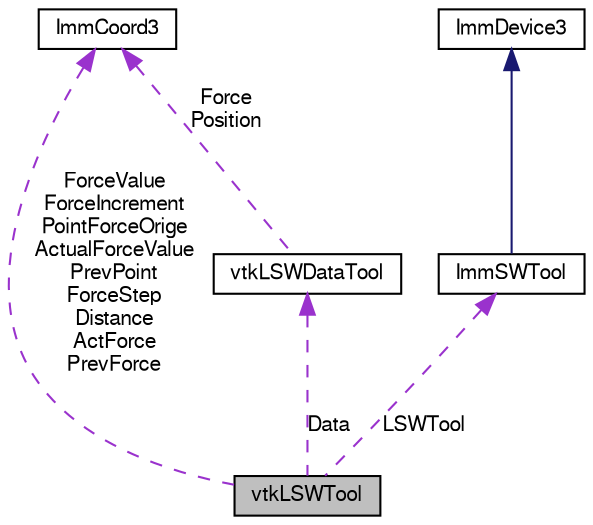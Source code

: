 digraph G
{
  bgcolor="transparent";
  edge [fontname="FreeSans",fontsize="10",labelfontname="FreeSans",labelfontsize="10"];
  node [fontname="FreeSans",fontsize="10",shape=record];
  Node1 [label="vtkLSWTool",height=0.2,width=0.4,color="black", fillcolor="grey75", style="filled" fontcolor="black"];
  Node2 -> Node1 [dir=back,color="darkorchid3",fontsize="10",style="dashed",label="Data",fontname="FreeSans"];
  Node2 [label="vtkLSWDataTool",height=0.2,width=0.4,color="black",URL="$structvtkLSWDataTool.html"];
  Node3 -> Node2 [dir=back,color="darkorchid3",fontsize="10",style="dashed",label="Force\nPosition",fontname="FreeSans"];
  Node3 [label="ImmCoord3",height=0.2,width=0.4,color="black",URL="$structImmCoord3.html"];
  Node3 -> Node1 [dir=back,color="darkorchid3",fontsize="10",style="dashed",label="ForceValue\nForceIncrement\nPointForceOrige\nActualForceValue\nPrevPoint\nForceStep\nDistance\nActForce\nPrevForce",fontname="FreeSans"];
  Node4 -> Node1 [dir=back,color="darkorchid3",fontsize="10",style="dashed",label="LSWTool",fontname="FreeSans"];
  Node4 [label="ImmSWTool",height=0.2,width=0.4,color="black",URL="$classImmSWTool.html"];
  Node5 -> Node4 [dir=back,color="midnightblue",fontsize="10",style="solid",fontname="FreeSans"];
  Node5 [label="ImmDevice3",height=0.2,width=0.4,color="black",URL="$classImmDevice3.html"];
}
